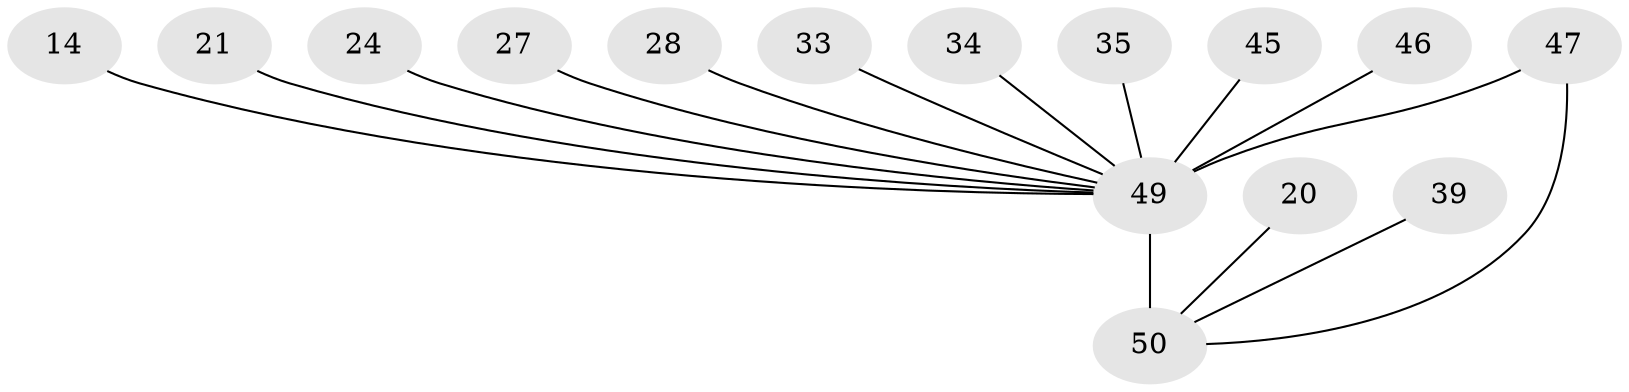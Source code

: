 // original degree distribution, {13: 0.06, 12: 0.02, 23: 0.02, 24: 0.02, 17: 0.02, 11: 0.02, 21: 0.02, 14: 0.02, 2: 0.7, 5: 0.04, 3: 0.06}
// Generated by graph-tools (version 1.1) at 2025/49/03/04/25 21:49:14]
// undirected, 15 vertices, 15 edges
graph export_dot {
graph [start="1"]
  node [color=gray90,style=filled];
  14;
  20;
  21;
  24;
  27;
  28;
  33;
  34;
  35;
  39;
  45;
  46;
  47 [super="+16+7"];
  49 [super="+43+17+41+12+26+48"];
  50 [super="+23+44+32+37"];
  14 -- 49 [weight=2];
  20 -- 50 [weight=2];
  21 -- 49 [weight=2];
  24 -- 49 [weight=2];
  27 -- 49 [weight=2];
  28 -- 49 [weight=2];
  33 -- 49 [weight=2];
  34 -- 49 [weight=2];
  35 -- 49 [weight=2];
  39 -- 50 [weight=2];
  45 -- 49 [weight=2];
  46 -- 49 [weight=2];
  47 -- 49 [weight=12];
  47 -- 50 [weight=10];
  49 -- 50 [weight=35];
}
